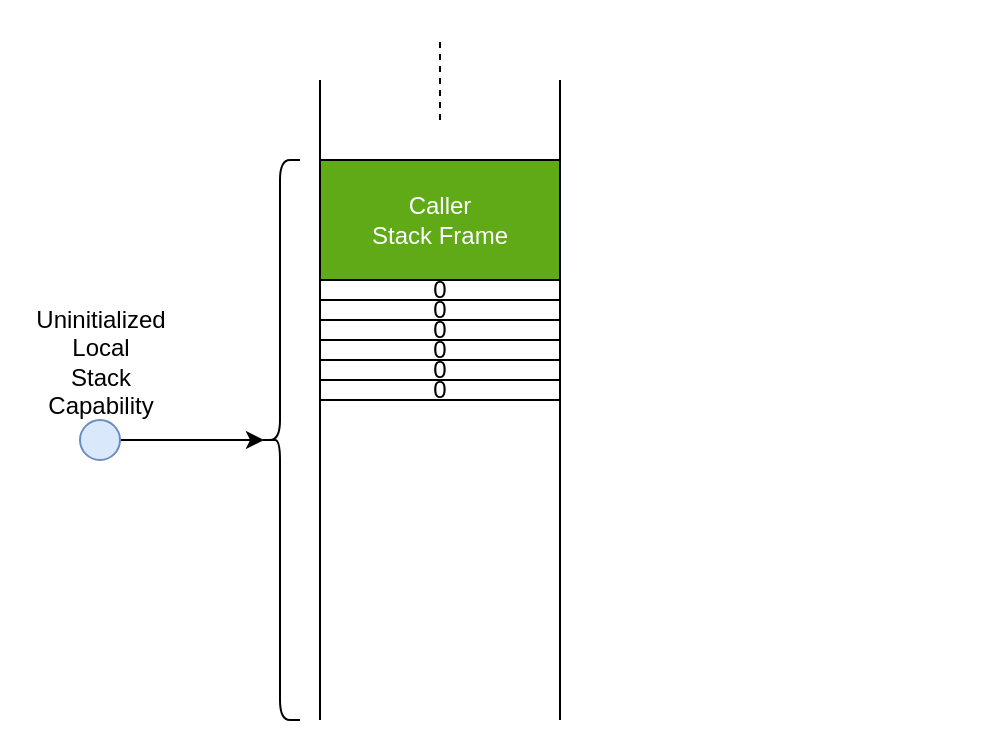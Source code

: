 <mxfile version="12.9.13" type="device"><diagram id="PjYeybVtm9ufVhOcvGIO" name="Page-1"><mxGraphModel dx="1164" dy="729" grid="1" gridSize="10" guides="1" tooltips="1" connect="1" arrows="1" fold="1" page="1" pageScale="1" pageWidth="850" pageHeight="1100" math="0" shadow="0"><root><mxCell id="0"/><mxCell id="1" parent="0"/><mxCell id="hl5Kcd3oaJTL-puZYNtj-11" value="0" style="rounded=0;whiteSpace=wrap;html=1;strokeColor=#000000;fontSize=12;" parent="1" vertex="1"><mxGeometry x="240" y="230" width="120" height="10" as="geometry"/></mxCell><mxCell id="hl5Kcd3oaJTL-puZYNtj-8" value="0" style="rounded=0;whiteSpace=wrap;html=1;strokeColor=#000000;fontSize=12;" parent="1" vertex="1"><mxGeometry x="240" y="200" width="120" height="10" as="geometry"/></mxCell><mxCell id="3q2pvhwi0i0WQqCyVRY3-1" value="" style="endArrow=none;html=1;" parent="1" edge="1"><mxGeometry width="50" height="50" relative="1" as="geometry"><mxPoint x="240" y="400" as="sourcePoint"/><mxPoint x="240" y="80" as="targetPoint"/></mxGeometry></mxCell><mxCell id="3q2pvhwi0i0WQqCyVRY3-2" value="" style="endArrow=none;html=1;" parent="1" edge="1"><mxGeometry width="50" height="50" relative="1" as="geometry"><mxPoint x="360" y="400" as="sourcePoint"/><mxPoint x="360" y="80" as="targetPoint"/></mxGeometry></mxCell><mxCell id="3q2pvhwi0i0WQqCyVRY3-3" value="" style="endArrow=none;dashed=1;html=1;" parent="1" edge="1"><mxGeometry width="50" height="50" relative="1" as="geometry"><mxPoint x="300" y="100" as="sourcePoint"/><mxPoint x="300" y="60" as="targetPoint"/></mxGeometry></mxCell><mxCell id="3q2pvhwi0i0WQqCyVRY3-4" value="Caller&lt;br&gt;Stack Frame" style="rounded=0;whiteSpace=wrap;html=1;strokeColor=#000000;align=center;fillColor=#60a917;fontColor=#ffffff;" parent="1" vertex="1"><mxGeometry x="240" y="120" width="120" height="60" as="geometry"/></mxCell><mxCell id="3q2pvhwi0i0WQqCyVRY3-10" style="edgeStyle=orthogonalEdgeStyle;rounded=0;orthogonalLoop=1;jettySize=auto;html=1;entryX=0.1;entryY=0.5;entryDx=0;entryDy=0;entryPerimeter=0;" parent="1" source="3q2pvhwi0i0WQqCyVRY3-6" target="3q2pvhwi0i0WQqCyVRY3-7" edge="1"><mxGeometry relative="1" as="geometry"/></mxCell><mxCell id="3q2pvhwi0i0WQqCyVRY3-6" value="" style="ellipse;whiteSpace=wrap;html=1;aspect=fixed;strokeColor=#6c8ebf;align=center;fillColor=#dae8fc;" parent="1" vertex="1"><mxGeometry x="120" y="250" width="20" height="20" as="geometry"/></mxCell><mxCell id="3q2pvhwi0i0WQqCyVRY3-7" value="" style="shape=curlyBracket;whiteSpace=wrap;html=1;rounded=1;strokeColor=#000000;align=center;" parent="1" vertex="1"><mxGeometry x="210" y="120" width="20" height="280" as="geometry"/></mxCell><mxCell id="3q2pvhwi0i0WQqCyVRY3-9" value="Uninitialized&lt;br&gt;Local&lt;br&gt;Stack&lt;br&gt;Capability" style="text;html=1;resizable=0;points=[];autosize=1;align=center;verticalAlign=top;spacingTop=-4;" parent="1" vertex="1"><mxGeometry x="90" y="190" width="80" height="60" as="geometry"/></mxCell><mxCell id="hl5Kcd3oaJTL-puZYNtj-6" value="0" style="rounded=0;whiteSpace=wrap;html=1;strokeColor=#000000;fontSize=12;" parent="1" vertex="1"><mxGeometry x="240" y="180" width="120" height="10" as="geometry"/></mxCell><mxCell id="hl5Kcd3oaJTL-puZYNtj-7" value="0" style="rounded=0;whiteSpace=wrap;html=1;strokeColor=#000000;fontSize=12;" parent="1" vertex="1"><mxGeometry x="240" y="190" width="120" height="10" as="geometry"/></mxCell><mxCell id="hl5Kcd3oaJTL-puZYNtj-9" value="0" style="rounded=0;whiteSpace=wrap;html=1;strokeColor=#000000;fontSize=12;" parent="1" vertex="1"><mxGeometry x="240" y="210" width="120" height="10" as="geometry"/></mxCell><mxCell id="hl5Kcd3oaJTL-puZYNtj-10" value="0" style="rounded=0;whiteSpace=wrap;html=1;strokeColor=#000000;fontSize=12;" parent="1" vertex="1"><mxGeometry x="240" y="220" width="120" height="10" as="geometry"/></mxCell><mxCell id="LluGd6lqOz6ykMRJ_pR2-1" value="" style="rounded=0;whiteSpace=wrap;html=1;strokeColor=none;fontSize=12;fillColor=none;" parent="1" vertex="1"><mxGeometry x="80" y="40" width="490" height="370" as="geometry"/></mxCell></root></mxGraphModel></diagram></mxfile>